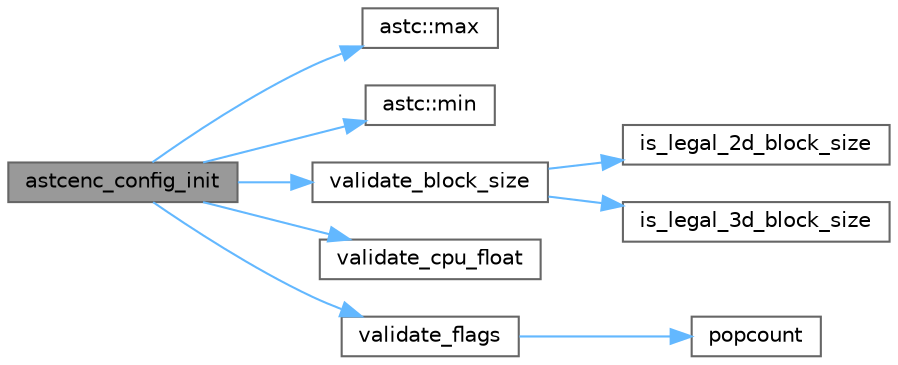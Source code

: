 digraph "astcenc_config_init"
{
 // LATEX_PDF_SIZE
  bgcolor="transparent";
  edge [fontname=Helvetica,fontsize=10,labelfontname=Helvetica,labelfontsize=10];
  node [fontname=Helvetica,fontsize=10,shape=box,height=0.2,width=0.4];
  rankdir="LR";
  Node1 [id="Node000001",label="astcenc_config_init",height=0.2,width=0.4,color="gray40", fillcolor="grey60", style="filled", fontcolor="black",tooltip=" "];
  Node1 -> Node2 [id="edge9_Node000001_Node000002",color="steelblue1",style="solid",tooltip=" "];
  Node2 [id="Node000002",label="astc::max",height=0.2,width=0.4,color="grey40", fillcolor="white", style="filled",URL="$namespaceastc.html#a83a55552d03399cdff6cf2fed8312c9f",tooltip="Return the maximum of two values."];
  Node1 -> Node3 [id="edge10_Node000001_Node000003",color="steelblue1",style="solid",tooltip=" "];
  Node3 [id="Node000003",label="astc::min",height=0.2,width=0.4,color="grey40", fillcolor="white", style="filled",URL="$namespaceastc.html#af78c0d31374aa9923633a3a2abf8d738",tooltip="Return the minimum of two values."];
  Node1 -> Node4 [id="edge11_Node000001_Node000004",color="steelblue1",style="solid",tooltip=" "];
  Node4 [id="Node000004",label="validate_block_size",height=0.2,width=0.4,color="grey40", fillcolor="white", style="filled",URL="$astcenc__entry_8cpp.html#acdcee8daab341db81c6cbe79f566ada0",tooltip="Validate block size."];
  Node4 -> Node5 [id="edge12_Node000004_Node000005",color="steelblue1",style="solid",tooltip=" "];
  Node5 [id="Node000005",label="is_legal_2d_block_size",height=0.2,width=0.4,color="grey40", fillcolor="white", style="filled",URL="$astcenc__percentile__tables_8cpp.html#a39abc45fae63fefae08ef3f2218d2439",tooltip="Query if a 2D block size is legal."];
  Node4 -> Node6 [id="edge13_Node000004_Node000006",color="steelblue1",style="solid",tooltip=" "];
  Node6 [id="Node000006",label="is_legal_3d_block_size",height=0.2,width=0.4,color="grey40", fillcolor="white", style="filled",URL="$astcenc__percentile__tables_8cpp.html#a54f17744601dc1a75f0f75be7a95c514",tooltip="Query if a 3D block size is legal."];
  Node1 -> Node7 [id="edge14_Node000001_Node000007",color="steelblue1",style="solid",tooltip=" "];
  Node7 [id="Node000007",label="validate_cpu_float",height=0.2,width=0.4,color="grey40", fillcolor="white", style="filled",URL="$astcenc__entry_8cpp.html#a6005193560626fcd9fd6d910d4233876",tooltip="Validate CPU floating point meets assumptions made in the codec."];
  Node1 -> Node8 [id="edge15_Node000001_Node000008",color="steelblue1",style="solid",tooltip=" "];
  Node8 [id="Node000008",label="validate_flags",height=0.2,width=0.4,color="grey40", fillcolor="white", style="filled",URL="$astcenc__entry_8cpp.html#a12c6fc921e035b653e128a1fed66a9ea",tooltip="Validate flags."];
  Node8 -> Node9 [id="edge16_Node000008_Node000009",color="steelblue1",style="solid",tooltip=" "];
  Node9 [id="Node000009",label="popcount",height=0.2,width=0.4,color="grey40", fillcolor="white", style="filled",URL="$astcenc__vecmathlib__common__4_8h.html#a652a0112f173bddee3a84a27eb679fda",tooltip="Population bit count."];
}

